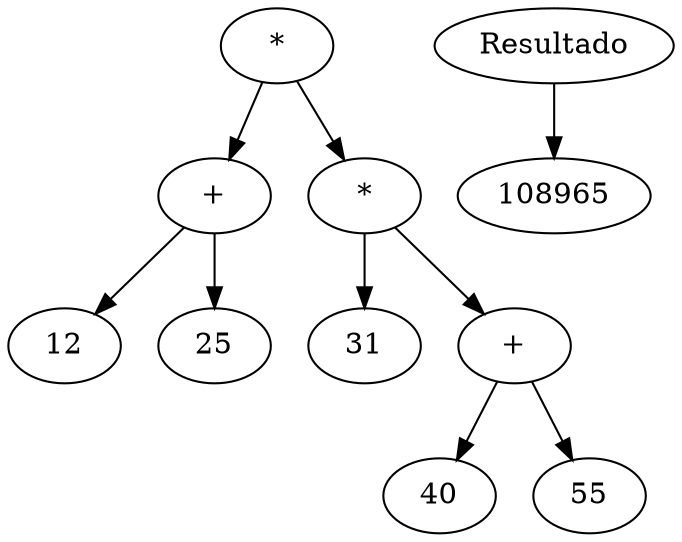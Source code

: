 
digraph G {
0 [ label = "*" ]; 
1 [ label = "+" ]; 
2 [ label = "12" ]; 
3 [ label = "25" ]; 
4 [ label = "*" ]; 
5 [ label = "31" ]; 
6 [ label = "+" ]; 
7 [ label = "40" ]; 
8 [ label = "55" ]; 
0 -> 1; 
0 -> 4; 
1 -> 2; 
1 -> 3; 
4 -> 5; 
4 -> 6; 
6 -> 7; 
6 -> 8; 
Resultado -> 108965; 
}
